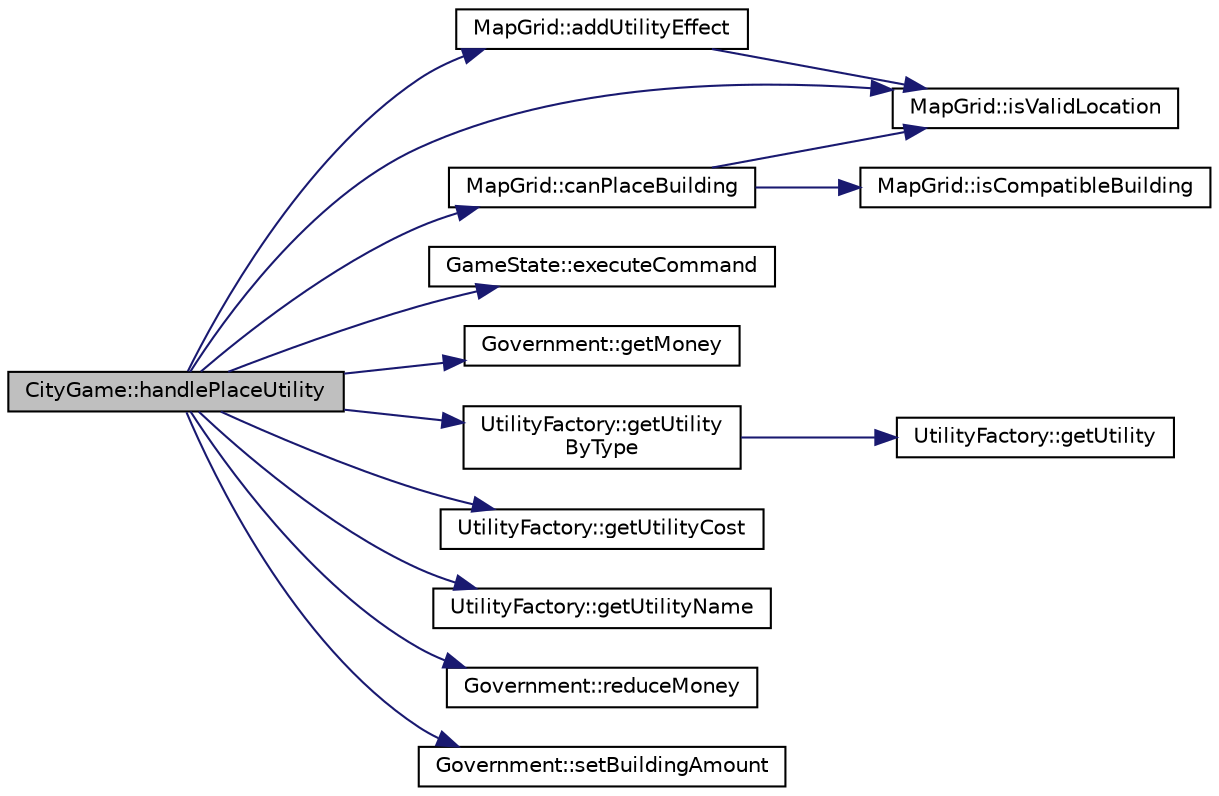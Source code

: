digraph "CityGame::handlePlaceUtility"
{
 // LATEX_PDF_SIZE
  edge [fontname="Helvetica",fontsize="10",labelfontname="Helvetica",labelfontsize="10"];
  node [fontname="Helvetica",fontsize="10",shape=record];
  rankdir="LR";
  Node1 [label="CityGame::handlePlaceUtility",height=0.2,width=0.4,color="black", fillcolor="grey75", style="filled", fontcolor="black",tooltip=" "];
  Node1 -> Node2 [color="midnightblue",fontsize="10",style="solid",fontname="Helvetica"];
  Node2 [label="MapGrid::addUtilityEffect",height=0.2,width=0.4,color="black", fillcolor="white", style="filled",URL="$classMapGrid.html#a8a7c0f890a0c611571a3a9045d73b2bc",tooltip=" "];
  Node2 -> Node3 [color="midnightblue",fontsize="10",style="solid",fontname="Helvetica"];
  Node3 [label="MapGrid::isValidLocation",height=0.2,width=0.4,color="black", fillcolor="white", style="filled",URL="$classMapGrid.html#a609c06dd38f67e93a766d5bb8b9cb197",tooltip=" "];
  Node1 -> Node4 [color="midnightblue",fontsize="10",style="solid",fontname="Helvetica"];
  Node4 [label="MapGrid::canPlaceBuilding",height=0.2,width=0.4,color="black", fillcolor="white", style="filled",URL="$classMapGrid.html#a1eea5ceaf006f0fa065dc80a2dc798e8",tooltip=" "];
  Node4 -> Node5 [color="midnightblue",fontsize="10",style="solid",fontname="Helvetica"];
  Node5 [label="MapGrid::isCompatibleBuilding",height=0.2,width=0.4,color="black", fillcolor="white", style="filled",URL="$classMapGrid.html#a1fe468151da5ff82969b8aa4e90f2760",tooltip=" "];
  Node4 -> Node3 [color="midnightblue",fontsize="10",style="solid",fontname="Helvetica"];
  Node1 -> Node6 [color="midnightblue",fontsize="10",style="solid",fontname="Helvetica"];
  Node6 [label="GameState::executeCommand",height=0.2,width=0.4,color="black", fillcolor="white", style="filled",URL="$classGameState.html#abf6e9d545191796a9a805c304722d230",tooltip="Executes a command and adds it to the command history."];
  Node1 -> Node7 [color="midnightblue",fontsize="10",style="solid",fontname="Helvetica"];
  Node7 [label="Government::getMoney",height=0.2,width=0.4,color="black", fillcolor="white", style="filled",URL="$classGovernment.html#aa2f8430a40de5935049844c311382110",tooltip="Gets the current amount of money the government has."];
  Node1 -> Node8 [color="midnightblue",fontsize="10",style="solid",fontname="Helvetica"];
  Node8 [label="UtilityFactory::getUtility\lByType",height=0.2,width=0.4,color="black", fillcolor="white", style="filled",URL="$classUtilityFactory.html#ae16a15a9a503b05f2b688adde34fc960",tooltip="Retrieves a utility flyweight instance by its numeric type."];
  Node8 -> Node9 [color="midnightblue",fontsize="10",style="solid",fontname="Helvetica"];
  Node9 [label="UtilityFactory::getUtility",height=0.2,width=0.4,color="black", fillcolor="white", style="filled",URL="$classUtilityFactory.html#a31d8feb83ff8e220fdd0464f7595c62a",tooltip="Retrieves a utility flyweight instance by its string name."];
  Node1 -> Node10 [color="midnightblue",fontsize="10",style="solid",fontname="Helvetica"];
  Node10 [label="UtilityFactory::getUtilityCost",height=0.2,width=0.4,color="black", fillcolor="white", style="filled",URL="$classUtilityFactory.html#a508618dffeec81dbf563ba7e5b390815",tooltip="Gets the cost of the utility based on its numeric type."];
  Node1 -> Node11 [color="midnightblue",fontsize="10",style="solid",fontname="Helvetica"];
  Node11 [label="UtilityFactory::getUtilityName",height=0.2,width=0.4,color="black", fillcolor="white", style="filled",URL="$classUtilityFactory.html#ac461aa6311dd849c435ed2125c4fdc20",tooltip="Gets the name of the utility based on its numeric type."];
  Node1 -> Node3 [color="midnightblue",fontsize="10",style="solid",fontname="Helvetica"];
  Node1 -> Node12 [color="midnightblue",fontsize="10",style="solid",fontname="Helvetica"];
  Node12 [label="Government::reduceMoney",height=0.2,width=0.4,color="black", fillcolor="white", style="filled",URL="$classGovernment.html#abc74e6201f243ebd3bef8e3881f4c403",tooltip="Reduces the government funds by a specified amount."];
  Node1 -> Node13 [color="midnightblue",fontsize="10",style="solid",fontname="Helvetica"];
  Node13 [label="Government::setBuildingAmount",height=0.2,width=0.4,color="black", fillcolor="white", style="filled",URL="$classGovernment.html#a637ea1083183e6733ecd787b4bb89595",tooltip="Sets the amount of a specified building type."];
}
